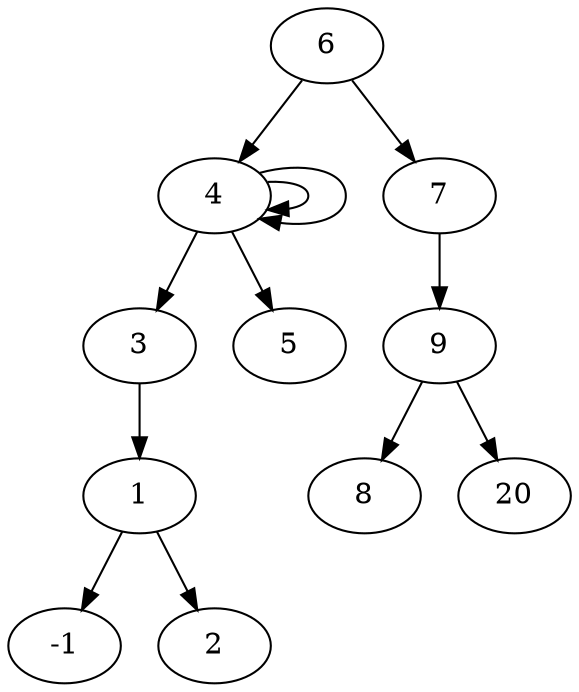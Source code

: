digraph G
{
	6
	6->4
	6->7
	4
	4->3
	4->4
	3
	3->1
	1
	1->-1
	1->2
	-1
	2
	4
	4->4
	4
	4->5
	5
	7
	7->9
	9
	9->8
	9->20
	8
	20
}